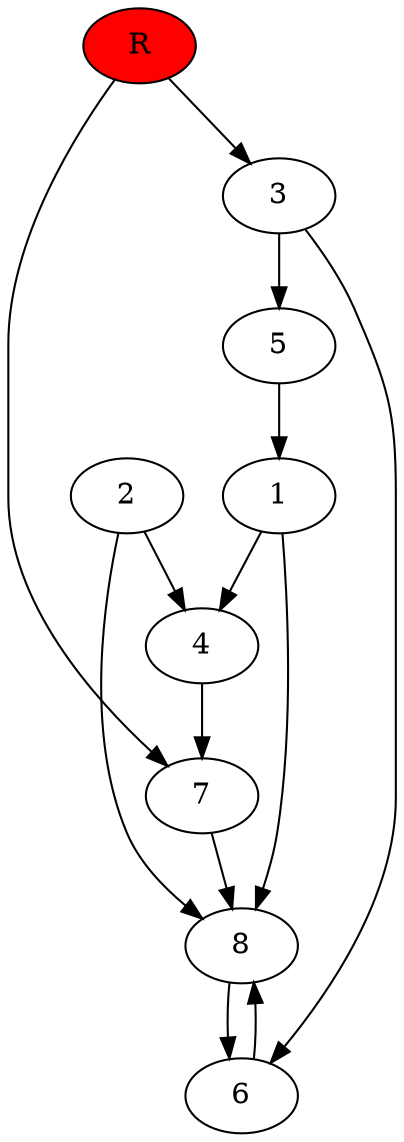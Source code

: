 digraph prb33544 {
	1
	2
	3
	4
	5
	6
	7
	8
	R [fillcolor="#ff0000" style=filled]
	1 -> 4
	1 -> 8
	2 -> 4
	2 -> 8
	3 -> 5
	3 -> 6
	4 -> 7
	5 -> 1
	6 -> 8
	7 -> 8
	8 -> 6
	R -> 3
	R -> 7
}
